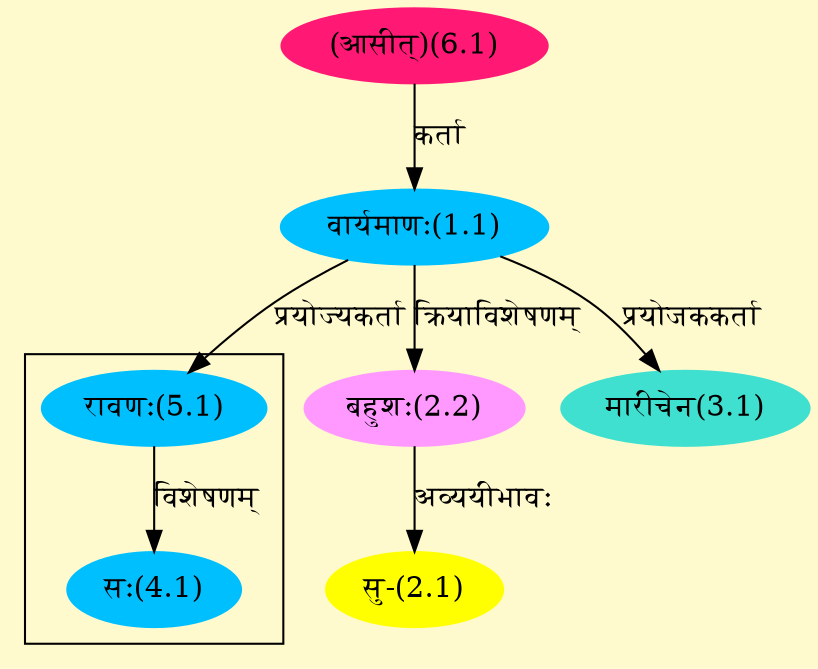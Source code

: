 digraph G{
rankdir=BT;
 compound=true;
 bgcolor="lemonchiffon1";

subgraph cluster_1{
Node4_1 [style=filled, color="#00BFFF" label = "सः(4.1)"]
Node5_1 [style=filled, color="#00BFFF" label = "रावणः(5.1)"]

}
Node1_1 [style=filled, color="#00BFFF" label = "वार्यमाणः(1.1)"]
Node6_1 [style=filled, color="#FF1975" label = "(आसीत्)(6.1)"]
Node2_1 [style=filled, color="#FFFF00" label = "सु-(2.1)"]
Node2_2 [style=filled, color="#FF99FF" label = "बहुशः(2.2)"]
Node3_1 [style=filled, color="#40E0D0" label = "मारीचेन(3.1)"]
Node5_1 [style=filled, color="#00BFFF" label = "रावणः(5.1)"]
/* Start of Relations section */

Node1_1 -> Node6_1 [  label="कर्ता"  dir="back" ]
Node2_1 -> Node2_2 [  label="अव्ययीभावः"  dir="back" ]
Node2_2 -> Node1_1 [  label="क्रियाविशेषणम्"  dir="back" ]
Node3_1 -> Node1_1 [  label="प्रयोजककर्ता"  dir="back" ]
Node4_1 -> Node5_1 [  label="विशेषणम्"  dir="back" ]
Node5_1 -> Node1_1 [  label="प्रयोज्यकर्ता"  dir="back" ]
}
